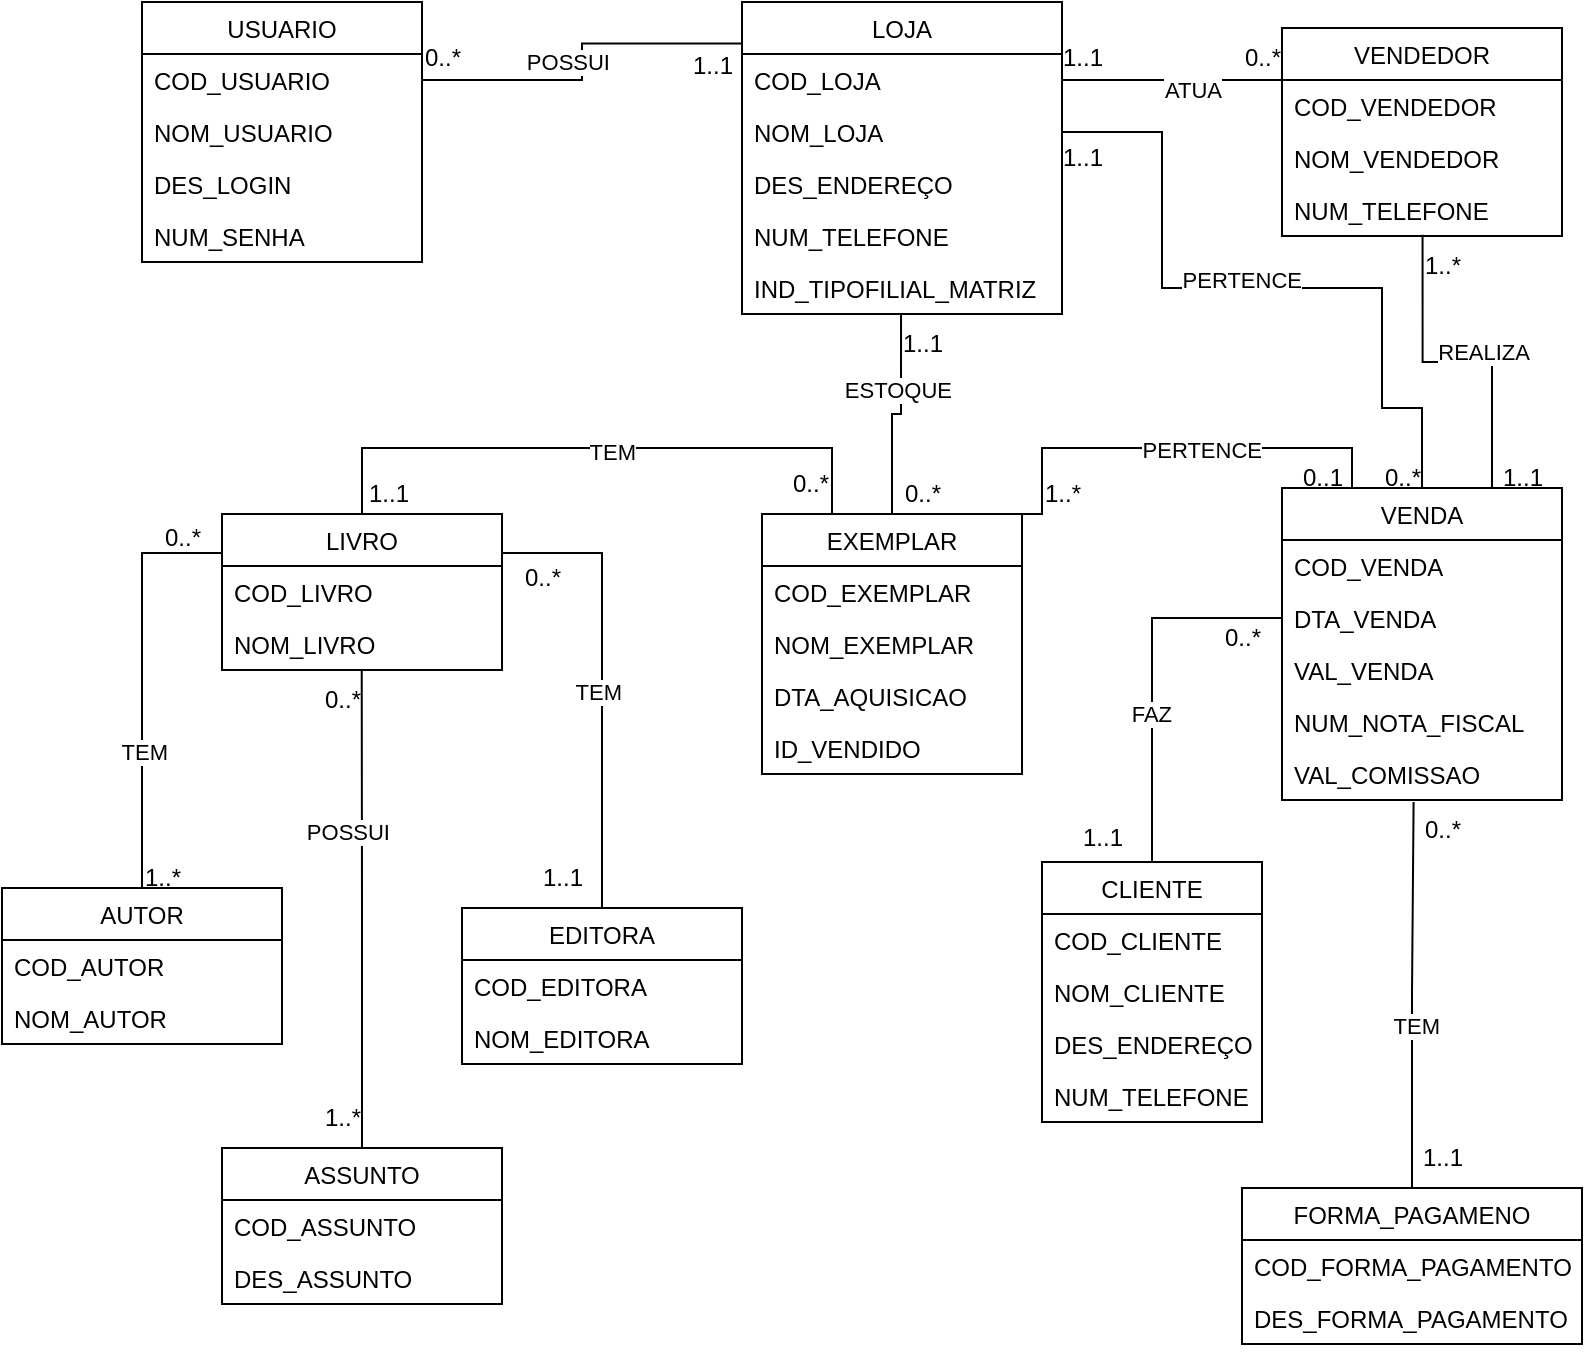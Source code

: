 <mxfile version="20.3.3" type="onedrive"><diagram id="6PUsIOtywRf6jHCYX6Rk" name="Página-1"><mxGraphModel grid="1" page="1" gridSize="10" guides="1" tooltips="1" connect="1" arrows="1" fold="1" pageScale="1" pageWidth="1169" pageHeight="827" math="0" shadow="0"><root><mxCell id="0"/><mxCell id="1" parent="0"/><mxCell id="BqKILz2uluZbnfD5imfH-1" value="FORMA_PAGAMENO" style="swimlane;fontStyle=0;childLayout=stackLayout;horizontal=1;startSize=26;fillColor=none;horizontalStack=0;resizeParent=1;resizeParentMax=0;resizeLast=0;collapsible=1;marginBottom=0;" vertex="1" parent="1"><mxGeometry x="630" y="700" width="170" height="78" as="geometry"/></mxCell><mxCell id="BqKILz2uluZbnfD5imfH-2" value="COD_FORMA_PAGAMENTO" style="text;strokeColor=none;fillColor=none;align=left;verticalAlign=top;spacingLeft=4;spacingRight=4;overflow=hidden;rotatable=0;points=[[0,0.5],[1,0.5]];portConstraint=eastwest;" vertex="1" parent="BqKILz2uluZbnfD5imfH-1"><mxGeometry y="26" width="170" height="26" as="geometry"/></mxCell><mxCell id="BqKILz2uluZbnfD5imfH-3" value="DES_FORMA_PAGAMENTO" style="text;strokeColor=none;fillColor=none;align=left;verticalAlign=top;spacingLeft=4;spacingRight=4;overflow=hidden;rotatable=0;points=[[0,0.5],[1,0.5]];portConstraint=eastwest;" vertex="1" parent="BqKILz2uluZbnfD5imfH-1"><mxGeometry y="52" width="170" height="26" as="geometry"/></mxCell><mxCell id="BqKILz2uluZbnfD5imfH-9" value="VENDEDOR" style="swimlane;fontStyle=0;childLayout=stackLayout;horizontal=1;startSize=26;fillColor=none;horizontalStack=0;resizeParent=1;resizeParentMax=0;resizeLast=0;collapsible=1;marginBottom=0;" vertex="1" parent="1"><mxGeometry x="650" y="120" width="140" height="104" as="geometry"/></mxCell><mxCell id="BqKILz2uluZbnfD5imfH-10" value="COD_VENDEDOR" style="text;strokeColor=none;fillColor=none;align=left;verticalAlign=top;spacingLeft=4;spacingRight=4;overflow=hidden;rotatable=0;points=[[0,0.5],[1,0.5]];portConstraint=eastwest;" vertex="1" parent="BqKILz2uluZbnfD5imfH-9"><mxGeometry y="26" width="140" height="26" as="geometry"/></mxCell><mxCell id="BqKILz2uluZbnfD5imfH-11" value="NOM_VENDEDOR" style="text;strokeColor=none;fillColor=none;align=left;verticalAlign=top;spacingLeft=4;spacingRight=4;overflow=hidden;rotatable=0;points=[[0,0.5],[1,0.5]];portConstraint=eastwest;" vertex="1" parent="BqKILz2uluZbnfD5imfH-9"><mxGeometry y="52" width="140" height="26" as="geometry"/></mxCell><mxCell id="BqKILz2uluZbnfD5imfH-12" value="NUM_TELEFONE" style="text;strokeColor=none;fillColor=none;align=left;verticalAlign=top;spacingLeft=4;spacingRight=4;overflow=hidden;rotatable=0;points=[[0,0.5],[1,0.5]];portConstraint=eastwest;" vertex="1" parent="BqKILz2uluZbnfD5imfH-9"><mxGeometry y="78" width="140" height="26" as="geometry"/></mxCell><mxCell id="BqKILz2uluZbnfD5imfH-13" value="LOJA" style="swimlane;fontStyle=0;childLayout=stackLayout;horizontal=1;startSize=26;fillColor=none;horizontalStack=0;resizeParent=1;resizeParentMax=0;resizeLast=0;collapsible=1;marginBottom=0;" vertex="1" parent="1"><mxGeometry x="380" y="107" width="160" height="156" as="geometry"/></mxCell><mxCell id="BqKILz2uluZbnfD5imfH-14" value="COD_LOJA" style="text;strokeColor=none;fillColor=none;align=left;verticalAlign=top;spacingLeft=4;spacingRight=4;overflow=hidden;rotatable=0;points=[[0,0.5],[1,0.5]];portConstraint=eastwest;" vertex="1" parent="BqKILz2uluZbnfD5imfH-13"><mxGeometry y="26" width="160" height="26" as="geometry"/></mxCell><mxCell id="BqKILz2uluZbnfD5imfH-15" value="NOM_LOJA" style="text;strokeColor=none;fillColor=none;align=left;verticalAlign=top;spacingLeft=4;spacingRight=4;overflow=hidden;rotatable=0;points=[[0,0.5],[1,0.5]];portConstraint=eastwest;" vertex="1" parent="BqKILz2uluZbnfD5imfH-13"><mxGeometry y="52" width="160" height="26" as="geometry"/></mxCell><mxCell id="BqKILz2uluZbnfD5imfH-16" value="DES_ENDEREÇO" style="text;strokeColor=none;fillColor=none;align=left;verticalAlign=top;spacingLeft=4;spacingRight=4;overflow=hidden;rotatable=0;points=[[0,0.5],[1,0.5]];portConstraint=eastwest;" vertex="1" parent="BqKILz2uluZbnfD5imfH-13"><mxGeometry y="78" width="160" height="26" as="geometry"/></mxCell><mxCell id="cMatj68owEuBJYJMhp67-2" value="NUM_TELEFONE" style="text;strokeColor=none;fillColor=none;align=left;verticalAlign=top;spacingLeft=4;spacingRight=4;overflow=hidden;rotatable=0;points=[[0,0.5],[1,0.5]];portConstraint=eastwest;" vertex="1" parent="BqKILz2uluZbnfD5imfH-13"><mxGeometry y="104" width="160" height="26" as="geometry"/></mxCell><mxCell id="cMatj68owEuBJYJMhp67-3" value="IND_TIPOFILIAL_MATRIZ" style="text;strokeColor=none;fillColor=none;align=left;verticalAlign=top;spacingLeft=4;spacingRight=4;overflow=hidden;rotatable=0;points=[[0,0.5],[1,0.5]];portConstraint=eastwest;" vertex="1" parent="BqKILz2uluZbnfD5imfH-13"><mxGeometry y="130" width="160" height="26" as="geometry"/></mxCell><mxCell id="BqKILz2uluZbnfD5imfH-17" value="USUARIO" style="swimlane;fontStyle=0;childLayout=stackLayout;horizontal=1;startSize=26;fillColor=none;horizontalStack=0;resizeParent=1;resizeParentMax=0;resizeLast=0;collapsible=1;marginBottom=0;" vertex="1" parent="1"><mxGeometry x="80" y="107" width="140" height="130" as="geometry"/></mxCell><mxCell id="BqKILz2uluZbnfD5imfH-18" value="COD_USUARIO" style="text;strokeColor=none;fillColor=none;align=left;verticalAlign=top;spacingLeft=4;spacingRight=4;overflow=hidden;rotatable=0;points=[[0,0.5],[1,0.5]];portConstraint=eastwest;" vertex="1" parent="BqKILz2uluZbnfD5imfH-17"><mxGeometry y="26" width="140" height="26" as="geometry"/></mxCell><mxCell id="BqKILz2uluZbnfD5imfH-19" value="NOM_USUARIO" style="text;strokeColor=none;fillColor=none;align=left;verticalAlign=top;spacingLeft=4;spacingRight=4;overflow=hidden;rotatable=0;points=[[0,0.5],[1,0.5]];portConstraint=eastwest;" vertex="1" parent="BqKILz2uluZbnfD5imfH-17"><mxGeometry y="52" width="140" height="26" as="geometry"/></mxCell><mxCell id="BqKILz2uluZbnfD5imfH-20" value="DES_LOGIN" style="text;strokeColor=none;fillColor=none;align=left;verticalAlign=top;spacingLeft=4;spacingRight=4;overflow=hidden;rotatable=0;points=[[0,0.5],[1,0.5]];portConstraint=eastwest;" vertex="1" parent="BqKILz2uluZbnfD5imfH-17"><mxGeometry y="78" width="140" height="26" as="geometry"/></mxCell><mxCell id="cMatj68owEuBJYJMhp67-1" value="NUM_SENHA" style="text;strokeColor=none;fillColor=none;align=left;verticalAlign=top;spacingLeft=4;spacingRight=4;overflow=hidden;rotatable=0;points=[[0,0.5],[1,0.5]];portConstraint=eastwest;" vertex="1" parent="BqKILz2uluZbnfD5imfH-17"><mxGeometry y="104" width="140" height="26" as="geometry"/></mxCell><mxCell id="BqKILz2uluZbnfD5imfH-21" value="LIVRO" style="swimlane;fontStyle=0;childLayout=stackLayout;horizontal=1;startSize=26;fillColor=none;horizontalStack=0;resizeParent=1;resizeParentMax=0;resizeLast=0;collapsible=1;marginBottom=0;" vertex="1" parent="1"><mxGeometry x="120" y="363" width="140" height="78" as="geometry"/></mxCell><mxCell id="BqKILz2uluZbnfD5imfH-22" value="COD_LIVRO" style="text;strokeColor=none;fillColor=none;align=left;verticalAlign=top;spacingLeft=4;spacingRight=4;overflow=hidden;rotatable=0;points=[[0,0.5],[1,0.5]];portConstraint=eastwest;" vertex="1" parent="BqKILz2uluZbnfD5imfH-21"><mxGeometry y="26" width="140" height="26" as="geometry"/></mxCell><mxCell id="BqKILz2uluZbnfD5imfH-23" value="NOM_LIVRO" style="text;strokeColor=none;fillColor=none;align=left;verticalAlign=top;spacingLeft=4;spacingRight=4;overflow=hidden;rotatable=0;points=[[0,0.5],[1,0.5]];portConstraint=eastwest;" vertex="1" parent="BqKILz2uluZbnfD5imfH-21"><mxGeometry y="52" width="140" height="26" as="geometry"/></mxCell><mxCell id="BqKILz2uluZbnfD5imfH-29" value="ASSUNTO" style="swimlane;fontStyle=0;childLayout=stackLayout;horizontal=1;startSize=26;fillColor=none;horizontalStack=0;resizeParent=1;resizeParentMax=0;resizeLast=0;collapsible=1;marginBottom=0;" vertex="1" parent="1"><mxGeometry x="120" y="680" width="140" height="78" as="geometry"/></mxCell><mxCell id="BqKILz2uluZbnfD5imfH-30" value="COD_ASSUNTO" style="text;strokeColor=none;fillColor=none;align=left;verticalAlign=top;spacingLeft=4;spacingRight=4;overflow=hidden;rotatable=0;points=[[0,0.5],[1,0.5]];portConstraint=eastwest;" vertex="1" parent="BqKILz2uluZbnfD5imfH-29"><mxGeometry y="26" width="140" height="26" as="geometry"/></mxCell><mxCell id="BqKILz2uluZbnfD5imfH-31" value="DES_ASSUNTO" style="text;strokeColor=none;fillColor=none;align=left;verticalAlign=top;spacingLeft=4;spacingRight=4;overflow=hidden;rotatable=0;points=[[0,0.5],[1,0.5]];portConstraint=eastwest;" vertex="1" parent="BqKILz2uluZbnfD5imfH-29"><mxGeometry y="52" width="140" height="26" as="geometry"/></mxCell><mxCell id="BqKILz2uluZbnfD5imfH-33" value="EDITORA" style="swimlane;fontStyle=0;childLayout=stackLayout;horizontal=1;startSize=26;fillColor=none;horizontalStack=0;resizeParent=1;resizeParentMax=0;resizeLast=0;collapsible=1;marginBottom=0;" vertex="1" parent="1"><mxGeometry x="240" y="560" width="140" height="78" as="geometry"/></mxCell><mxCell id="BqKILz2uluZbnfD5imfH-34" value="COD_EDITORA    " style="text;strokeColor=none;fillColor=none;align=left;verticalAlign=top;spacingLeft=4;spacingRight=4;overflow=hidden;rotatable=0;points=[[0,0.5],[1,0.5]];portConstraint=eastwest;" vertex="1" parent="BqKILz2uluZbnfD5imfH-33"><mxGeometry y="26" width="140" height="26" as="geometry"/></mxCell><mxCell id="BqKILz2uluZbnfD5imfH-35" value="NOM_EDITORA" style="text;strokeColor=none;fillColor=none;align=left;verticalAlign=top;spacingLeft=4;spacingRight=4;overflow=hidden;rotatable=0;points=[[0,0.5],[1,0.5]];portConstraint=eastwest;" vertex="1" parent="BqKILz2uluZbnfD5imfH-33"><mxGeometry y="52" width="140" height="26" as="geometry"/></mxCell><mxCell id="BqKILz2uluZbnfD5imfH-37" value="AUTOR" style="swimlane;fontStyle=0;childLayout=stackLayout;horizontal=1;startSize=26;fillColor=none;horizontalStack=0;resizeParent=1;resizeParentMax=0;resizeLast=0;collapsible=1;marginBottom=0;" vertex="1" parent="1"><mxGeometry x="10" y="550" width="140" height="78" as="geometry"/></mxCell><mxCell id="BqKILz2uluZbnfD5imfH-38" value="COD_AUTOR" style="text;strokeColor=none;fillColor=none;align=left;verticalAlign=top;spacingLeft=4;spacingRight=4;overflow=hidden;rotatable=0;points=[[0,0.5],[1,0.5]];portConstraint=eastwest;" vertex="1" parent="BqKILz2uluZbnfD5imfH-37"><mxGeometry y="26" width="140" height="26" as="geometry"/></mxCell><mxCell id="BqKILz2uluZbnfD5imfH-39" value="NOM_AUTOR" style="text;strokeColor=none;fillColor=none;align=left;verticalAlign=top;spacingLeft=4;spacingRight=4;overflow=hidden;rotatable=0;points=[[0,0.5],[1,0.5]];portConstraint=eastwest;" vertex="1" parent="BqKILz2uluZbnfD5imfH-37"><mxGeometry y="52" width="140" height="26" as="geometry"/></mxCell><mxCell id="BqKILz2uluZbnfD5imfH-41" value="EXEMPLAR" style="swimlane;fontStyle=0;childLayout=stackLayout;horizontal=1;startSize=26;fillColor=none;horizontalStack=0;resizeParent=1;resizeParentMax=0;resizeLast=0;collapsible=1;marginBottom=0;" vertex="1" parent="1"><mxGeometry x="390" y="363" width="130" height="130" as="geometry"/></mxCell><mxCell id="BqKILz2uluZbnfD5imfH-42" value="COD_EXEMPLAR" style="text;strokeColor=none;fillColor=none;align=left;verticalAlign=top;spacingLeft=4;spacingRight=4;overflow=hidden;rotatable=0;points=[[0,0.5],[1,0.5]];portConstraint=eastwest;" vertex="1" parent="BqKILz2uluZbnfD5imfH-41"><mxGeometry y="26" width="130" height="26" as="geometry"/></mxCell><mxCell id="BqKILz2uluZbnfD5imfH-43" value="NOM_EXEMPLAR" style="text;strokeColor=none;fillColor=none;align=left;verticalAlign=top;spacingLeft=4;spacingRight=4;overflow=hidden;rotatable=0;points=[[0,0.5],[1,0.5]];portConstraint=eastwest;" vertex="1" parent="BqKILz2uluZbnfD5imfH-41"><mxGeometry y="52" width="130" height="26" as="geometry"/></mxCell><mxCell id="jwmEhXPPKaCBoKy7mjwy-9" value="DTA_AQUISICAO" style="text;strokeColor=none;fillColor=none;align=left;verticalAlign=top;spacingLeft=4;spacingRight=4;overflow=hidden;rotatable=0;points=[[0,0.5],[1,0.5]];portConstraint=eastwest;" vertex="1" parent="BqKILz2uluZbnfD5imfH-41"><mxGeometry y="78" width="130" height="26" as="geometry"/></mxCell><mxCell id="jwmEhXPPKaCBoKy7mjwy-10" value="ID_VENDIDO" style="text;strokeColor=none;fillColor=none;align=left;verticalAlign=top;spacingLeft=4;spacingRight=4;overflow=hidden;rotatable=0;points=[[0,0.5],[1,0.5]];portConstraint=eastwest;" vertex="1" parent="BqKILz2uluZbnfD5imfH-41"><mxGeometry y="104" width="130" height="26" as="geometry"/></mxCell><mxCell id="cMatj68owEuBJYJMhp67-4" value="VENDA" style="swimlane;fontStyle=0;childLayout=stackLayout;horizontal=1;startSize=26;fillColor=none;horizontalStack=0;resizeParent=1;resizeParentMax=0;resizeLast=0;collapsible=1;marginBottom=0;" vertex="1" parent="1"><mxGeometry x="650" y="350" width="140" height="156" as="geometry"/></mxCell><mxCell id="cMatj68owEuBJYJMhp67-5" value="COD_VENDA" style="text;strokeColor=none;fillColor=none;align=left;verticalAlign=top;spacingLeft=4;spacingRight=4;overflow=hidden;rotatable=0;points=[[0,0.5],[1,0.5]];portConstraint=eastwest;" vertex="1" parent="cMatj68owEuBJYJMhp67-4"><mxGeometry y="26" width="140" height="26" as="geometry"/></mxCell><mxCell id="cMatj68owEuBJYJMhp67-6" value="DTA_VENDA" style="text;strokeColor=none;fillColor=none;align=left;verticalAlign=top;spacingLeft=4;spacingRight=4;overflow=hidden;rotatable=0;points=[[0,0.5],[1,0.5]];portConstraint=eastwest;" vertex="1" parent="cMatj68owEuBJYJMhp67-4"><mxGeometry y="52" width="140" height="26" as="geometry"/></mxCell><mxCell id="cMatj68owEuBJYJMhp67-7" value="VAL_VENDA" style="text;strokeColor=none;fillColor=none;align=left;verticalAlign=top;spacingLeft=4;spacingRight=4;overflow=hidden;rotatable=0;points=[[0,0.5],[1,0.5]];portConstraint=eastwest;" vertex="1" parent="cMatj68owEuBJYJMhp67-4"><mxGeometry y="78" width="140" height="26" as="geometry"/></mxCell><mxCell id="cMatj68owEuBJYJMhp67-64" value="NUM_NOTA_FISCAL" style="text;strokeColor=none;fillColor=none;align=left;verticalAlign=top;spacingLeft=4;spacingRight=4;overflow=hidden;rotatable=0;points=[[0,0.5],[1,0.5]];portConstraint=eastwest;" vertex="1" parent="cMatj68owEuBJYJMhp67-4"><mxGeometry y="104" width="140" height="26" as="geometry"/></mxCell><mxCell id="cMatj68owEuBJYJMhp67-66" value="VAL_COMISSAO" style="text;strokeColor=none;fillColor=none;align=left;verticalAlign=top;spacingLeft=4;spacingRight=4;overflow=hidden;rotatable=0;points=[[0,0.5],[1,0.5]];portConstraint=eastwest;" vertex="1" parent="cMatj68owEuBJYJMhp67-4"><mxGeometry y="130" width="140" height="26" as="geometry"/></mxCell><mxCell id="cMatj68owEuBJYJMhp67-12" value="CLIENTE" style="swimlane;fontStyle=0;childLayout=stackLayout;horizontal=1;startSize=26;fillColor=none;horizontalStack=0;resizeParent=1;resizeParentMax=0;resizeLast=0;collapsible=1;marginBottom=0;" vertex="1" parent="1"><mxGeometry x="530" y="537" width="110" height="130" as="geometry"/></mxCell><mxCell id="cMatj68owEuBJYJMhp67-13" value="COD_CLIENTE" style="text;strokeColor=none;fillColor=none;align=left;verticalAlign=top;spacingLeft=4;spacingRight=4;overflow=hidden;rotatable=0;points=[[0,0.5],[1,0.5]];portConstraint=eastwest;" vertex="1" parent="cMatj68owEuBJYJMhp67-12"><mxGeometry y="26" width="110" height="26" as="geometry"/></mxCell><mxCell id="cMatj68owEuBJYJMhp67-14" value="NOM_CLIENTE" style="text;strokeColor=none;fillColor=none;align=left;verticalAlign=top;spacingLeft=4;spacingRight=4;overflow=hidden;rotatable=0;points=[[0,0.5],[1,0.5]];portConstraint=eastwest;" vertex="1" parent="cMatj68owEuBJYJMhp67-12"><mxGeometry y="52" width="110" height="26" as="geometry"/></mxCell><mxCell id="cMatj68owEuBJYJMhp67-15" value="DES_ENDEREÇO" style="text;strokeColor=none;fillColor=none;align=left;verticalAlign=top;spacingLeft=4;spacingRight=4;overflow=hidden;rotatable=0;points=[[0,0.5],[1,0.5]];portConstraint=eastwest;" vertex="1" parent="cMatj68owEuBJYJMhp67-12"><mxGeometry y="78" width="110" height="26" as="geometry"/></mxCell><mxCell id="jwmEhXPPKaCBoKy7mjwy-11" value="NUM_TELEFONE" style="text;strokeColor=none;fillColor=none;align=left;verticalAlign=top;spacingLeft=4;spacingRight=4;overflow=hidden;rotatable=0;points=[[0,0.5],[1,0.5]];portConstraint=eastwest;" vertex="1" parent="cMatj68owEuBJYJMhp67-12"><mxGeometry y="104" width="110" height="26" as="geometry"/></mxCell><mxCell id="cMatj68owEuBJYJMhp67-20" value="" style="endArrow=none;html=1;edgeStyle=orthogonalEdgeStyle;rounded=0;exitX=0.5;exitY=0;exitDx=0;exitDy=0;entryX=0.25;entryY=0;entryDx=0;entryDy=0;" edge="1" parent="1" source="BqKILz2uluZbnfD5imfH-21" target="BqKILz2uluZbnfD5imfH-41"><mxGeometry relative="1" as="geometry"><mxPoint x="320" y="510" as="sourcePoint"/><mxPoint x="400" y="330" as="targetPoint"/><Array as="points"><mxPoint x="190" y="330"/><mxPoint x="425" y="330"/></Array></mxGeometry></mxCell><mxCell id="cMatj68owEuBJYJMhp67-22" value="TEM" style="edgeLabel;resizable=0;html=1;align=right;verticalAlign=bottom;" connectable="0" vertex="1" parent="cMatj68owEuBJYJMhp67-20"><mxGeometry x="1" relative="1" as="geometry"><mxPoint x="-95" y="-23" as="offset"/></mxGeometry></mxCell><mxCell id="cMatj68owEuBJYJMhp67-23" value="" style="endArrow=none;html=1;edgeStyle=orthogonalEdgeStyle;rounded=0;exitX=0.5;exitY=0;exitDx=0;exitDy=0;entryX=0.497;entryY=1.014;entryDx=0;entryDy=0;entryPerimeter=0;" edge="1" parent="1" source="BqKILz2uluZbnfD5imfH-41" target="cMatj68owEuBJYJMhp67-3"><mxGeometry relative="1" as="geometry"><mxPoint x="330" y="520" as="sourcePoint"/><mxPoint x="490" y="520" as="targetPoint"/></mxGeometry></mxCell><mxCell id="cMatj68owEuBJYJMhp67-25" value="ESTOQUE" style="edgeLabel;resizable=0;html=1;align=right;verticalAlign=bottom;" connectable="0" vertex="1" parent="cMatj68owEuBJYJMhp67-23"><mxGeometry x="1" relative="1" as="geometry"><mxPoint x="26" y="46" as="offset"/></mxGeometry></mxCell><mxCell id="cMatj68owEuBJYJMhp67-26" value="" style="endArrow=none;html=1;edgeStyle=orthogonalEdgeStyle;rounded=0;exitX=1;exitY=0.5;exitDx=0;exitDy=0;entryX=-0.003;entryY=0.133;entryDx=0;entryDy=0;entryPerimeter=0;" edge="1" parent="1" source="BqKILz2uluZbnfD5imfH-18" target="BqKILz2uluZbnfD5imfH-13"><mxGeometry relative="1" as="geometry"><mxPoint x="340" y="530" as="sourcePoint"/><mxPoint x="500" y="530" as="targetPoint"/></mxGeometry></mxCell><mxCell id="cMatj68owEuBJYJMhp67-28" value="POSSUI" style="edgeLabel;resizable=0;html=1;align=right;verticalAlign=bottom;" connectable="0" vertex="1" parent="cMatj68owEuBJYJMhp67-26"><mxGeometry x="1" relative="1" as="geometry"><mxPoint x="-65" y="18" as="offset"/></mxGeometry></mxCell><mxCell id="cMatj68owEuBJYJMhp67-29" value="" style="endArrow=none;html=1;edgeStyle=orthogonalEdgeStyle;rounded=0;entryX=0.75;entryY=0;entryDx=0;entryDy=0;exitX=0.502;exitY=0.976;exitDx=0;exitDy=0;exitPerimeter=0;" edge="1" parent="1" source="BqKILz2uluZbnfD5imfH-12" target="cMatj68owEuBJYJMhp67-4"><mxGeometry relative="1" as="geometry"><mxPoint x="350" y="540" as="sourcePoint"/><mxPoint x="510" y="540" as="targetPoint"/></mxGeometry></mxCell><mxCell id="cMatj68owEuBJYJMhp67-31" value="REALIZA" style="edgeLabel;resizable=0;html=1;align=right;verticalAlign=bottom;" connectable="0" vertex="1" parent="cMatj68owEuBJYJMhp67-29"><mxGeometry x="1" relative="1" as="geometry"><mxPoint x="19" y="-60" as="offset"/></mxGeometry></mxCell><mxCell id="cMatj68owEuBJYJMhp67-32" value="" style="endArrow=none;html=1;edgeStyle=orthogonalEdgeStyle;rounded=0;exitX=1;exitY=0;exitDx=0;exitDy=0;entryX=0.25;entryY=0;entryDx=0;entryDy=0;" edge="1" parent="1" source="BqKILz2uluZbnfD5imfH-41" target="cMatj68owEuBJYJMhp67-4"><mxGeometry relative="1" as="geometry"><mxPoint x="360" y="550" as="sourcePoint"/><mxPoint x="520" y="550" as="targetPoint"/><Array as="points"><mxPoint x="530" y="330"/><mxPoint x="685" y="330"/></Array></mxGeometry></mxCell><mxCell id="cMatj68owEuBJYJMhp67-34" value="PERTENCE" style="edgeLabel;resizable=0;html=1;align=right;verticalAlign=bottom;" connectable="0" vertex="1" parent="cMatj68owEuBJYJMhp67-32"><mxGeometry x="1" relative="1" as="geometry"><mxPoint x="-45" y="-11" as="offset"/></mxGeometry></mxCell><mxCell id="cMatj68owEuBJYJMhp67-35" value="" style="endArrow=none;html=1;edgeStyle=orthogonalEdgeStyle;rounded=0;exitX=0.5;exitY=0;exitDx=0;exitDy=0;entryX=1;entryY=0.25;entryDx=0;entryDy=0;" edge="1" parent="1" source="BqKILz2uluZbnfD5imfH-33" target="BqKILz2uluZbnfD5imfH-21"><mxGeometry relative="1" as="geometry"><mxPoint x="370" y="560" as="sourcePoint"/><mxPoint x="530" y="560" as="targetPoint"/></mxGeometry></mxCell><mxCell id="cMatj68owEuBJYJMhp67-37" value="TEM" style="edgeLabel;resizable=0;html=1;align=right;verticalAlign=bottom;" connectable="0" vertex="1" parent="cMatj68owEuBJYJMhp67-35"><mxGeometry x="1" relative="1" as="geometry"><mxPoint x="60" y="78" as="offset"/></mxGeometry></mxCell><mxCell id="cMatj68owEuBJYJMhp67-38" value="" style="endArrow=none;html=1;edgeStyle=orthogonalEdgeStyle;rounded=0;entryX=0;entryY=0.25;entryDx=0;entryDy=0;exitX=0.5;exitY=0;exitDx=0;exitDy=0;" edge="1" parent="1" source="BqKILz2uluZbnfD5imfH-37" target="BqKILz2uluZbnfD5imfH-21"><mxGeometry relative="1" as="geometry"><mxPoint x="70" y="530" as="sourcePoint"/><mxPoint x="540" y="570" as="targetPoint"/><Array as="points"><mxPoint x="80" y="383"/></Array></mxGeometry></mxCell><mxCell id="cMatj68owEuBJYJMhp67-40" value="TEM" style="edgeLabel;resizable=0;html=1;align=right;verticalAlign=bottom;" connectable="0" vertex="1" parent="cMatj68owEuBJYJMhp67-38"><mxGeometry x="1" relative="1" as="geometry"><mxPoint x="-27" y="108" as="offset"/></mxGeometry></mxCell><mxCell id="cMatj68owEuBJYJMhp67-41" value="" style="endArrow=none;html=1;edgeStyle=orthogonalEdgeStyle;rounded=0;exitX=0.5;exitY=0;exitDx=0;exitDy=0;entryX=0.499;entryY=1.006;entryDx=0;entryDy=0;entryPerimeter=0;" edge="1" parent="1" source="BqKILz2uluZbnfD5imfH-29" target="BqKILz2uluZbnfD5imfH-23"><mxGeometry relative="1" as="geometry"><mxPoint x="390" y="580" as="sourcePoint"/><mxPoint x="550" y="580" as="targetPoint"/></mxGeometry></mxCell><mxCell id="cMatj68owEuBJYJMhp67-43" value="POSSUI" style="edgeLabel;resizable=0;html=1;align=right;verticalAlign=bottom;" connectable="0" vertex="1" parent="cMatj68owEuBJYJMhp67-41"><mxGeometry x="1" relative="1" as="geometry"><mxPoint x="15" y="89" as="offset"/></mxGeometry></mxCell><mxCell id="cMatj68owEuBJYJMhp67-44" value="" style="endArrow=none;html=1;edgeStyle=orthogonalEdgeStyle;rounded=0;entryX=0.5;entryY=0;entryDx=0;entryDy=0;exitX=0;exitY=0.5;exitDx=0;exitDy=0;" edge="1" parent="1" source="cMatj68owEuBJYJMhp67-6" target="cMatj68owEuBJYJMhp67-12"><mxGeometry relative="1" as="geometry"><mxPoint x="630" y="441" as="sourcePoint"/><mxPoint x="560" y="590" as="targetPoint"/></mxGeometry></mxCell><mxCell id="cMatj68owEuBJYJMhp67-46" value="FAZ" style="edgeLabel;resizable=0;html=1;align=right;verticalAlign=bottom;" connectable="0" vertex="1" parent="cMatj68owEuBJYJMhp67-44"><mxGeometry x="1" relative="1" as="geometry"><mxPoint x="10" y="-66" as="offset"/></mxGeometry></mxCell><mxCell id="cMatj68owEuBJYJMhp67-50" value="" style="endArrow=none;html=1;edgeStyle=orthogonalEdgeStyle;rounded=0;exitX=1;exitY=0.5;exitDx=0;exitDy=0;entryX=0;entryY=0.25;entryDx=0;entryDy=0;" edge="1" parent="1" source="BqKILz2uluZbnfD5imfH-14" target="BqKILz2uluZbnfD5imfH-9"><mxGeometry relative="1" as="geometry"><mxPoint x="420" y="610" as="sourcePoint"/><mxPoint x="580" y="610" as="targetPoint"/></mxGeometry></mxCell><mxCell id="cMatj68owEuBJYJMhp67-52" value="ATUA" style="edgeLabel;resizable=0;html=1;align=right;verticalAlign=bottom;" connectable="0" vertex="1" parent="cMatj68owEuBJYJMhp67-50"><mxGeometry x="1" relative="1" as="geometry"><mxPoint x="-30" y="13" as="offset"/></mxGeometry></mxCell><mxCell id="cMatj68owEuBJYJMhp67-54" value="1..*" style="text;html=1;align=center;verticalAlign=middle;resizable=0;points=[];autosize=1;strokeColor=none;fillColor=none;" vertex="1" parent="1"><mxGeometry x="70" y="530" width="40" height="30" as="geometry"/></mxCell><mxCell id="cMatj68owEuBJYJMhp67-55" value="0..*" style="text;html=1;align=center;verticalAlign=middle;resizable=0;points=[];autosize=1;strokeColor=none;fillColor=none;" vertex="1" parent="1"><mxGeometry x="80" y="360" width="40" height="30" as="geometry"/></mxCell><mxCell id="cMatj68owEuBJYJMhp67-56" value="0..*" style="text;html=1;align=center;verticalAlign=middle;resizable=0;points=[];autosize=1;strokeColor=none;fillColor=none;" vertex="1" parent="1"><mxGeometry x="260" y="380" width="40" height="30" as="geometry"/></mxCell><mxCell id="cMatj68owEuBJYJMhp67-57" value="1..1" style="text;html=1;align=center;verticalAlign=middle;resizable=0;points=[];autosize=1;strokeColor=none;fillColor=none;" vertex="1" parent="1"><mxGeometry x="270" y="530" width="40" height="30" as="geometry"/></mxCell><mxCell id="cMatj68owEuBJYJMhp67-58" value="0..*" style="text;html=1;align=center;verticalAlign=middle;resizable=0;points=[];autosize=1;strokeColor=none;fillColor=none;" vertex="1" parent="1"><mxGeometry x="160" y="441" width="40" height="30" as="geometry"/></mxCell><mxCell id="cMatj68owEuBJYJMhp67-59" value="1..*" style="text;html=1;align=center;verticalAlign=middle;resizable=0;points=[];autosize=1;strokeColor=none;fillColor=none;" vertex="1" parent="1"><mxGeometry x="160" y="650" width="40" height="30" as="geometry"/></mxCell><mxCell id="cMatj68owEuBJYJMhp67-62" value="1..1" style="text;html=1;align=center;verticalAlign=middle;resizable=0;points=[];autosize=1;strokeColor=none;fillColor=none;" vertex="1" parent="1"><mxGeometry x="183" y="338" width="40" height="30" as="geometry"/></mxCell><mxCell id="cMatj68owEuBJYJMhp67-63" value="0..*" style="text;html=1;align=center;verticalAlign=middle;resizable=0;points=[];autosize=1;strokeColor=none;fillColor=none;" vertex="1" parent="1"><mxGeometry x="394" y="333" width="40" height="30" as="geometry"/></mxCell><mxCell id="cMatj68owEuBJYJMhp67-67" value="" style="endArrow=none;html=1;edgeStyle=orthogonalEdgeStyle;rounded=0;exitX=0.5;exitY=0;exitDx=0;exitDy=0;entryX=0.47;entryY=1.038;entryDx=0;entryDy=0;entryPerimeter=0;" edge="1" parent="1" source="BqKILz2uluZbnfD5imfH-1" target="cMatj68owEuBJYJMhp67-66"><mxGeometry relative="1" as="geometry"><mxPoint x="725" y="650.0" as="sourcePoint"/><mxPoint x="724.52" y="550.364" as="targetPoint"/></mxGeometry></mxCell><mxCell id="cMatj68owEuBJYJMhp67-68" value="TEM" style="edgeLabel;resizable=0;html=1;align=right;verticalAlign=bottom;" connectable="0" vertex="1" parent="cMatj68owEuBJYJMhp67-67"><mxGeometry x="1" relative="1" as="geometry"><mxPoint x="14" y="121" as="offset"/></mxGeometry></mxCell><mxCell id="cMatj68owEuBJYJMhp67-69" value="1..1" style="text;html=1;align=center;verticalAlign=middle;resizable=0;points=[];autosize=1;strokeColor=none;fillColor=none;" vertex="1" parent="1"><mxGeometry x="540" y="510" width="40" height="30" as="geometry"/></mxCell><mxCell id="cMatj68owEuBJYJMhp67-70" value="0..*" style="text;html=1;align=center;verticalAlign=middle;resizable=0;points=[];autosize=1;strokeColor=none;fillColor=none;" vertex="1" parent="1"><mxGeometry x="610" y="410" width="40" height="30" as="geometry"/></mxCell><mxCell id="cMatj68owEuBJYJMhp67-71" value="0..*" style="text;html=1;align=center;verticalAlign=middle;resizable=0;points=[];autosize=1;strokeColor=none;fillColor=none;" vertex="1" parent="1"><mxGeometry x="210" y="120" width="40" height="30" as="geometry"/></mxCell><mxCell id="cMatj68owEuBJYJMhp67-72" value="1..1" style="text;html=1;align=center;verticalAlign=middle;resizable=0;points=[];autosize=1;strokeColor=none;fillColor=none;" vertex="1" parent="1"><mxGeometry x="345" y="124" width="40" height="30" as="geometry"/></mxCell><mxCell id="cMatj68owEuBJYJMhp67-73" value="0..*" style="text;html=1;align=center;verticalAlign=middle;resizable=0;points=[];autosize=1;strokeColor=none;fillColor=none;" vertex="1" parent="1"><mxGeometry x="620" y="120" width="40" height="30" as="geometry"/></mxCell><mxCell id="cMatj68owEuBJYJMhp67-74" value="1..1" style="text;html=1;align=center;verticalAlign=middle;resizable=0;points=[];autosize=1;strokeColor=none;fillColor=none;" vertex="1" parent="1"><mxGeometry x="530" y="120" width="40" height="30" as="geometry"/></mxCell><mxCell id="cMatj68owEuBJYJMhp67-75" value="0..*" style="text;html=1;align=center;verticalAlign=middle;resizable=0;points=[];autosize=1;strokeColor=none;fillColor=none;" vertex="1" parent="1"><mxGeometry x="450" y="338" width="40" height="30" as="geometry"/></mxCell><mxCell id="cMatj68owEuBJYJMhp67-76" value="1..1" style="text;html=1;align=center;verticalAlign=middle;resizable=0;points=[];autosize=1;strokeColor=none;fillColor=none;" vertex="1" parent="1"><mxGeometry x="450" y="263" width="40" height="30" as="geometry"/></mxCell><mxCell id="cMatj68owEuBJYJMhp67-77" value="1..*" style="text;html=1;align=center;verticalAlign=middle;resizable=0;points=[];autosize=1;strokeColor=none;fillColor=none;" vertex="1" parent="1"><mxGeometry x="520" y="338" width="40" height="30" as="geometry"/></mxCell><mxCell id="cMatj68owEuBJYJMhp67-78" value="0..1" style="text;html=1;align=center;verticalAlign=middle;resizable=0;points=[];autosize=1;strokeColor=none;fillColor=none;" vertex="1" parent="1"><mxGeometry x="650" y="330" width="40" height="30" as="geometry"/></mxCell><mxCell id="cMatj68owEuBJYJMhp67-79" value="1..*" style="text;html=1;align=center;verticalAlign=middle;resizable=0;points=[];autosize=1;strokeColor=none;fillColor=none;" vertex="1" parent="1"><mxGeometry x="710" y="224" width="40" height="30" as="geometry"/></mxCell><mxCell id="cMatj68owEuBJYJMhp67-80" value="1..1" style="text;html=1;align=center;verticalAlign=middle;resizable=0;points=[];autosize=1;strokeColor=none;fillColor=none;" vertex="1" parent="1"><mxGeometry x="750" y="330" width="40" height="30" as="geometry"/></mxCell><mxCell id="cMatj68owEuBJYJMhp67-81" value="1..1" style="text;html=1;align=center;verticalAlign=middle;resizable=0;points=[];autosize=1;strokeColor=none;fillColor=none;" vertex="1" parent="1"><mxGeometry x="710" y="670" width="40" height="30" as="geometry"/></mxCell><mxCell id="cMatj68owEuBJYJMhp67-82" value="0..*" style="text;html=1;align=center;verticalAlign=middle;resizable=0;points=[];autosize=1;strokeColor=none;fillColor=none;" vertex="1" parent="1"><mxGeometry x="710" y="506" width="40" height="30" as="geometry"/></mxCell><mxCell id="jwmEhXPPKaCBoKy7mjwy-1" value="" style="endArrow=none;html=1;edgeStyle=orthogonalEdgeStyle;rounded=0;entryX=0.5;entryY=0;entryDx=0;entryDy=0;exitX=1;exitY=0.5;exitDx=0;exitDy=0;" edge="1" parent="1" source="BqKILz2uluZbnfD5imfH-15" target="cMatj68owEuBJYJMhp67-4"><mxGeometry relative="1" as="geometry"><mxPoint x="560" y="210" as="sourcePoint"/><mxPoint x="480" y="480" as="targetPoint"/><Array as="points"><mxPoint x="590" y="172"/><mxPoint x="590" y="250"/><mxPoint x="700" y="250"/><mxPoint x="700" y="310"/><mxPoint x="720" y="310"/></Array></mxGeometry></mxCell><mxCell id="jwmEhXPPKaCBoKy7mjwy-3" value="PERTENCE" style="edgeLabel;resizable=0;html=1;align=right;verticalAlign=bottom;" connectable="0" vertex="1" parent="jwmEhXPPKaCBoKy7mjwy-1"><mxGeometry x="1" relative="1" as="geometry"><mxPoint x="-60" y="-96" as="offset"/></mxGeometry></mxCell><mxCell id="jwmEhXPPKaCBoKy7mjwy-4" value="0..*" style="text;html=1;align=center;verticalAlign=middle;resizable=0;points=[];autosize=1;strokeColor=none;fillColor=none;" vertex="1" parent="1"><mxGeometry x="690" y="330" width="40" height="30" as="geometry"/></mxCell><mxCell id="jwmEhXPPKaCBoKy7mjwy-7" value="1..1" style="text;html=1;align=center;verticalAlign=middle;resizable=0;points=[];autosize=1;strokeColor=none;fillColor=none;" vertex="1" parent="1"><mxGeometry x="530" y="170" width="40" height="30" as="geometry"/></mxCell></root></mxGraphModel></diagram></mxfile>